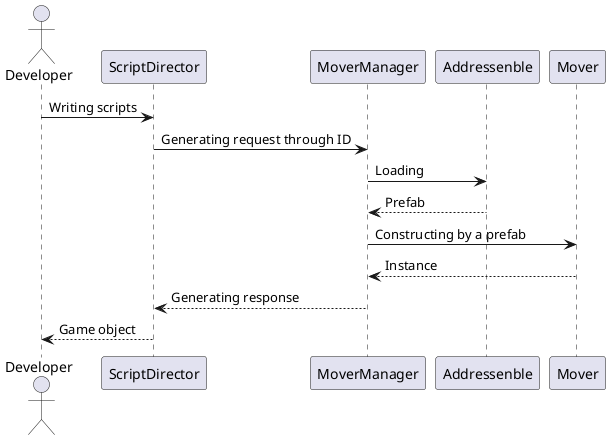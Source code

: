 @startuml GeneratingObject
actor Developer
participant ScriptDirector
participant MoverManager
participant Addressenble
participant Mover

Developer -> ScriptDirector : Writing scripts
ScriptDirector -> MoverManager : Generating request through ID
MoverManager -> Addressenble : Loading
Addressenble --> MoverManager : Prefab
MoverManager -> Mover : Constructing by a prefab
Mover --> MoverManager : Instance
MoverManager --> ScriptDirector : Generating response
ScriptDirector --> Developer : Game object
@enduml

@startuml UpdatingObjects
entity UnityEngine
participant ScriptDirector
participant LuaScript
participant MoverManager
participant Mover

UnityEngine -> ScriptDirector : Update
ScriptDirector -> LuaScript : Proceed with the program
LuaScript -> Mover : Request changing states
ScriptDirector -> MoverManager : Update
MoverManager -> Mover : Update
Mover -> Mover : Change one's states
@enduml